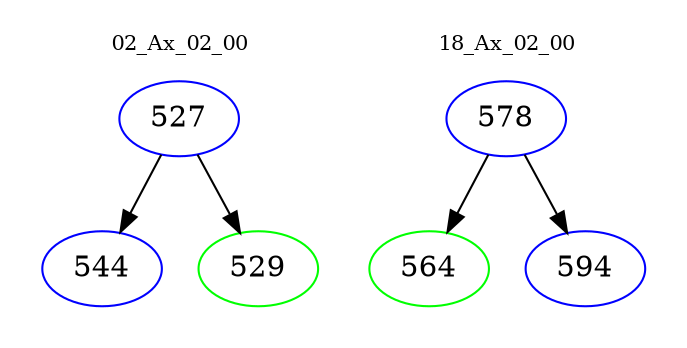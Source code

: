 digraph{
subgraph cluster_0 {
color = white
label = "02_Ax_02_00";
fontsize=10;
T0_527 [label="527", color="blue"]
T0_527 -> T0_544 [color="black"]
T0_544 [label="544", color="blue"]
T0_527 -> T0_529 [color="black"]
T0_529 [label="529", color="green"]
}
subgraph cluster_1 {
color = white
label = "18_Ax_02_00";
fontsize=10;
T1_578 [label="578", color="blue"]
T1_578 -> T1_564 [color="black"]
T1_564 [label="564", color="green"]
T1_578 -> T1_594 [color="black"]
T1_594 [label="594", color="blue"]
}
}
